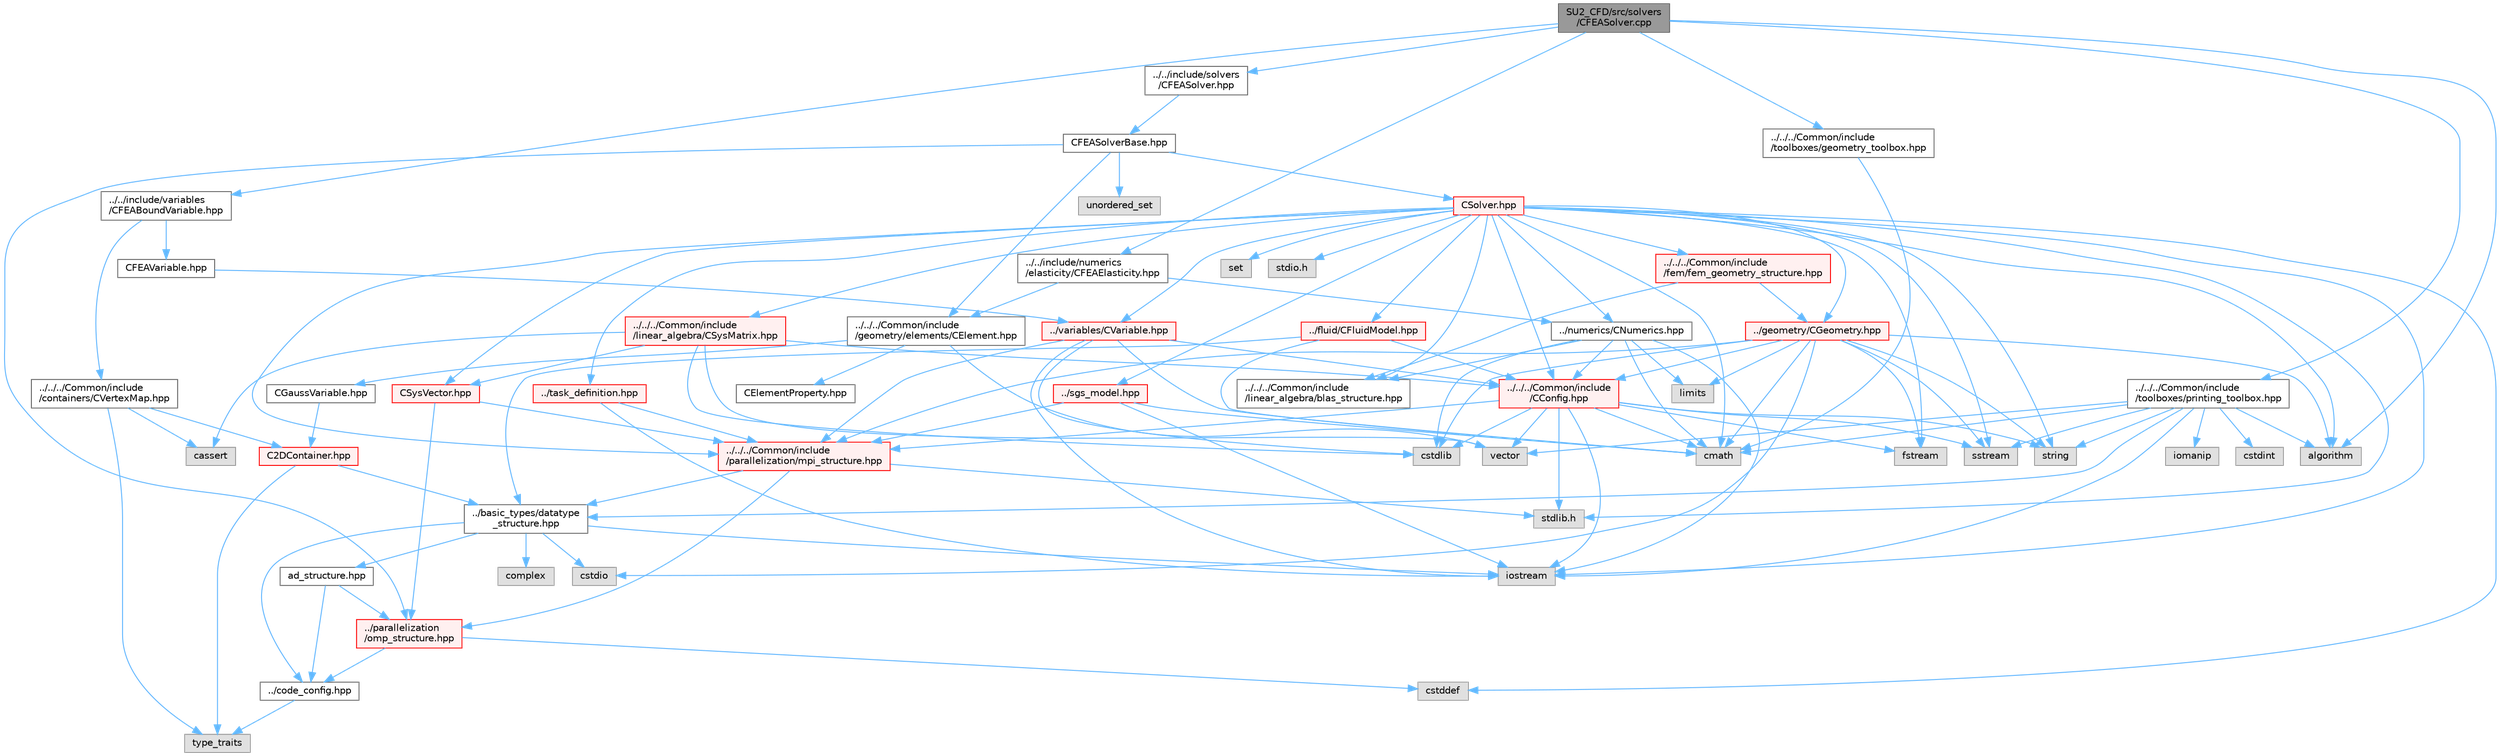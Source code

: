 digraph "SU2_CFD/src/solvers/CFEASolver.cpp"
{
 // LATEX_PDF_SIZE
  bgcolor="transparent";
  edge [fontname=Helvetica,fontsize=10,labelfontname=Helvetica,labelfontsize=10];
  node [fontname=Helvetica,fontsize=10,shape=box,height=0.2,width=0.4];
  Node1 [id="Node000001",label="SU2_CFD/src/solvers\l/CFEASolver.cpp",height=0.2,width=0.4,color="gray40", fillcolor="grey60", style="filled", fontcolor="black",tooltip="Main subroutines for solving direct FEM elasticity problems."];
  Node1 -> Node2 [id="edge1_Node000001_Node000002",color="steelblue1",style="solid",tooltip=" "];
  Node2 [id="Node000002",label="../../include/solvers\l/CFEASolver.hpp",height=0.2,width=0.4,color="grey40", fillcolor="white", style="filled",URL="$CFEASolver_8hpp.html",tooltip="Finite element solver for elasticity problems."];
  Node2 -> Node3 [id="edge2_Node000002_Node000003",color="steelblue1",style="solid",tooltip=" "];
  Node3 [id="Node000003",label="CFEASolverBase.hpp",height=0.2,width=0.4,color="grey40", fillcolor="white", style="filled",URL="$CFEASolverBase_8hpp.html",tooltip=" "];
  Node3 -> Node4 [id="edge3_Node000003_Node000004",color="steelblue1",style="solid",tooltip=" "];
  Node4 [id="Node000004",label="unordered_set",height=0.2,width=0.4,color="grey60", fillcolor="#E0E0E0", style="filled",tooltip=" "];
  Node3 -> Node5 [id="edge4_Node000003_Node000005",color="steelblue1",style="solid",tooltip=" "];
  Node5 [id="Node000005",label="CSolver.hpp",height=0.2,width=0.4,color="red", fillcolor="#FFF0F0", style="filled",URL="$CSolver_8hpp.html",tooltip="Headers of the CSolver class which is inherited by all of the other solvers."];
  Node5 -> Node6 [id="edge5_Node000005_Node000006",color="steelblue1",style="solid",tooltip=" "];
  Node6 [id="Node000006",label="../../../Common/include\l/parallelization/mpi_structure.hpp",height=0.2,width=0.4,color="red", fillcolor="#FFF0F0", style="filled",URL="$mpi__structure_8hpp.html",tooltip="Headers of the mpi interface for generalized datatypes. The subroutines and functions are in the mpi_..."];
  Node6 -> Node7 [id="edge6_Node000006_Node000007",color="steelblue1",style="solid",tooltip=" "];
  Node7 [id="Node000007",label="stdlib.h",height=0.2,width=0.4,color="grey60", fillcolor="#E0E0E0", style="filled",tooltip=" "];
  Node6 -> Node8 [id="edge7_Node000006_Node000008",color="steelblue1",style="solid",tooltip=" "];
  Node8 [id="Node000008",label="../basic_types/datatype\l_structure.hpp",height=0.2,width=0.4,color="grey40", fillcolor="white", style="filled",URL="$datatype__structure_8hpp.html",tooltip="Headers for generalized datatypes, defines an interface for AD types."];
  Node8 -> Node9 [id="edge8_Node000008_Node000009",color="steelblue1",style="solid",tooltip=" "];
  Node9 [id="Node000009",label="iostream",height=0.2,width=0.4,color="grey60", fillcolor="#E0E0E0", style="filled",tooltip=" "];
  Node8 -> Node10 [id="edge9_Node000008_Node000010",color="steelblue1",style="solid",tooltip=" "];
  Node10 [id="Node000010",label="complex",height=0.2,width=0.4,color="grey60", fillcolor="#E0E0E0", style="filled",tooltip=" "];
  Node8 -> Node11 [id="edge10_Node000008_Node000011",color="steelblue1",style="solid",tooltip=" "];
  Node11 [id="Node000011",label="cstdio",height=0.2,width=0.4,color="grey60", fillcolor="#E0E0E0", style="filled",tooltip=" "];
  Node8 -> Node12 [id="edge11_Node000008_Node000012",color="steelblue1",style="solid",tooltip=" "];
  Node12 [id="Node000012",label="../code_config.hpp",height=0.2,width=0.4,color="grey40", fillcolor="white", style="filled",URL="$code__config_8hpp.html",tooltip="Header file for collecting common macros, definitions and type configurations."];
  Node12 -> Node13 [id="edge12_Node000012_Node000013",color="steelblue1",style="solid",tooltip=" "];
  Node13 [id="Node000013",label="type_traits",height=0.2,width=0.4,color="grey60", fillcolor="#E0E0E0", style="filled",tooltip=" "];
  Node8 -> Node14 [id="edge13_Node000008_Node000014",color="steelblue1",style="solid",tooltip=" "];
  Node14 [id="Node000014",label="ad_structure.hpp",height=0.2,width=0.4,color="grey40", fillcolor="white", style="filled",URL="$ad__structure_8hpp.html",tooltip="Main routines for the algorithmic differentiation (AD) structure."];
  Node14 -> Node12 [id="edge14_Node000014_Node000012",color="steelblue1",style="solid",tooltip=" "];
  Node14 -> Node15 [id="edge15_Node000014_Node000015",color="steelblue1",style="solid",tooltip=" "];
  Node15 [id="Node000015",label="../parallelization\l/omp_structure.hpp",height=0.2,width=0.4,color="red", fillcolor="#FFF0F0", style="filled",URL="$omp__structure_8hpp.html",tooltip="OpenMP interface header, provides compatibility functions if the code is built without OpenMP support..."];
  Node15 -> Node16 [id="edge16_Node000015_Node000016",color="steelblue1",style="solid",tooltip=" "];
  Node16 [id="Node000016",label="cstddef",height=0.2,width=0.4,color="grey60", fillcolor="#E0E0E0", style="filled",tooltip=" "];
  Node15 -> Node12 [id="edge17_Node000015_Node000012",color="steelblue1",style="solid",tooltip=" "];
  Node6 -> Node15 [id="edge18_Node000006_Node000015",color="steelblue1",style="solid",tooltip=" "];
  Node5 -> Node19 [id="edge19_Node000005_Node000019",color="steelblue1",style="solid",tooltip=" "];
  Node19 [id="Node000019",label="cmath",height=0.2,width=0.4,color="grey60", fillcolor="#E0E0E0", style="filled",tooltip=" "];
  Node5 -> Node16 [id="edge20_Node000005_Node000016",color="steelblue1",style="solid",tooltip=" "];
  Node5 -> Node20 [id="edge21_Node000005_Node000020",color="steelblue1",style="solid",tooltip=" "];
  Node20 [id="Node000020",label="string",height=0.2,width=0.4,color="grey60", fillcolor="#E0E0E0", style="filled",tooltip=" "];
  Node5 -> Node21 [id="edge22_Node000005_Node000021",color="steelblue1",style="solid",tooltip=" "];
  Node21 [id="Node000021",label="fstream",height=0.2,width=0.4,color="grey60", fillcolor="#E0E0E0", style="filled",tooltip=" "];
  Node5 -> Node22 [id="edge23_Node000005_Node000022",color="steelblue1",style="solid",tooltip=" "];
  Node22 [id="Node000022",label="sstream",height=0.2,width=0.4,color="grey60", fillcolor="#E0E0E0", style="filled",tooltip=" "];
  Node5 -> Node23 [id="edge24_Node000005_Node000023",color="steelblue1",style="solid",tooltip=" "];
  Node23 [id="Node000023",label="algorithm",height=0.2,width=0.4,color="grey60", fillcolor="#E0E0E0", style="filled",tooltip=" "];
  Node5 -> Node9 [id="edge25_Node000005_Node000009",color="steelblue1",style="solid",tooltip=" "];
  Node5 -> Node24 [id="edge26_Node000005_Node000024",color="steelblue1",style="solid",tooltip=" "];
  Node24 [id="Node000024",label="set",height=0.2,width=0.4,color="grey60", fillcolor="#E0E0E0", style="filled",tooltip=" "];
  Node5 -> Node7 [id="edge27_Node000005_Node000007",color="steelblue1",style="solid",tooltip=" "];
  Node5 -> Node25 [id="edge28_Node000005_Node000025",color="steelblue1",style="solid",tooltip=" "];
  Node25 [id="Node000025",label="stdio.h",height=0.2,width=0.4,color="grey60", fillcolor="#E0E0E0", style="filled",tooltip=" "];
  Node5 -> Node26 [id="edge29_Node000005_Node000026",color="steelblue1",style="solid",tooltip=" "];
  Node26 [id="Node000026",label="../fluid/CFluidModel.hpp",height=0.2,width=0.4,color="red", fillcolor="#FFF0F0", style="filled",URL="$CFluidModel_8hpp.html",tooltip="Defines the main fluid model class for thermophysical properties."];
  Node26 -> Node19 [id="edge30_Node000026_Node000019",color="steelblue1",style="solid",tooltip=" "];
  Node26 -> Node28 [id="edge31_Node000026_Node000028",color="steelblue1",style="solid",tooltip=" "];
  Node28 [id="Node000028",label="../../../Common/include\l/CConfig.hpp",height=0.2,width=0.4,color="red", fillcolor="#FFF0F0", style="filled",URL="$CConfig_8hpp.html",tooltip="All the information about the definition of the physical problem. The subroutines and functions are i..."];
  Node28 -> Node6 [id="edge32_Node000028_Node000006",color="steelblue1",style="solid",tooltip=" "];
  Node28 -> Node9 [id="edge33_Node000028_Node000009",color="steelblue1",style="solid",tooltip=" "];
  Node28 -> Node29 [id="edge34_Node000028_Node000029",color="steelblue1",style="solid",tooltip=" "];
  Node29 [id="Node000029",label="cstdlib",height=0.2,width=0.4,color="grey60", fillcolor="#E0E0E0", style="filled",tooltip=" "];
  Node28 -> Node21 [id="edge35_Node000028_Node000021",color="steelblue1",style="solid",tooltip=" "];
  Node28 -> Node22 [id="edge36_Node000028_Node000022",color="steelblue1",style="solid",tooltip=" "];
  Node28 -> Node20 [id="edge37_Node000028_Node000020",color="steelblue1",style="solid",tooltip=" "];
  Node28 -> Node31 [id="edge38_Node000028_Node000031",color="steelblue1",style="solid",tooltip=" "];
  Node31 [id="Node000031",label="vector",height=0.2,width=0.4,color="grey60", fillcolor="#E0E0E0", style="filled",tooltip=" "];
  Node28 -> Node7 [id="edge39_Node000028_Node000007",color="steelblue1",style="solid",tooltip=" "];
  Node28 -> Node19 [id="edge40_Node000028_Node000019",color="steelblue1",style="solid",tooltip=" "];
  Node26 -> Node8 [id="edge41_Node000026_Node000008",color="steelblue1",style="solid",tooltip=" "];
  Node5 -> Node50 [id="edge42_Node000005_Node000050",color="steelblue1",style="solid",tooltip=" "];
  Node50 [id="Node000050",label="../task_definition.hpp",height=0.2,width=0.4,color="red", fillcolor="#FFF0F0", style="filled",URL="$task__definition_8hpp.html",tooltip="Header of the task definition class for the SU2 solvers."];
  Node50 -> Node6 [id="edge43_Node000050_Node000006",color="steelblue1",style="solid",tooltip=" "];
  Node50 -> Node9 [id="edge44_Node000050_Node000009",color="steelblue1",style="solid",tooltip=" "];
  Node5 -> Node52 [id="edge45_Node000005_Node000052",color="steelblue1",style="solid",tooltip=" "];
  Node52 [id="Node000052",label="../numerics/CNumerics.hpp",height=0.2,width=0.4,color="grey40", fillcolor="white", style="filled",URL="$CNumerics_8hpp.html",tooltip="Declaration of the base numerics class, the implementation is in the CNumerics.cpp file."];
  Node52 -> Node19 [id="edge46_Node000052_Node000019",color="steelblue1",style="solid",tooltip=" "];
  Node52 -> Node9 [id="edge47_Node000052_Node000009",color="steelblue1",style="solid",tooltip=" "];
  Node52 -> Node53 [id="edge48_Node000052_Node000053",color="steelblue1",style="solid",tooltip=" "];
  Node53 [id="Node000053",label="limits",height=0.2,width=0.4,color="grey60", fillcolor="#E0E0E0", style="filled",tooltip=" "];
  Node52 -> Node29 [id="edge49_Node000052_Node000029",color="steelblue1",style="solid",tooltip=" "];
  Node52 -> Node28 [id="edge50_Node000052_Node000028",color="steelblue1",style="solid",tooltip=" "];
  Node52 -> Node54 [id="edge51_Node000052_Node000054",color="steelblue1",style="solid",tooltip=" "];
  Node54 [id="Node000054",label="../../../Common/include\l/linear_algebra/blas_structure.hpp",height=0.2,width=0.4,color="grey40", fillcolor="white", style="filled",URL="$blas__structure_8hpp.html",tooltip="Include files and headers of the functions for matrix and vector operations, which are typically foun..."];
  Node5 -> Node55 [id="edge52_Node000005_Node000055",color="steelblue1",style="solid",tooltip=" "];
  Node55 [id="Node000055",label="../sgs_model.hpp",height=0.2,width=0.4,color="red", fillcolor="#FFF0F0", style="filled",URL="$sgs__model_8hpp.html",tooltip="Headers of the LES subgrid scale models of the SU2 solvers."];
  Node55 -> Node6 [id="edge53_Node000055_Node000006",color="steelblue1",style="solid",tooltip=" "];
  Node55 -> Node9 [id="edge54_Node000055_Node000009",color="steelblue1",style="solid",tooltip=" "];
  Node55 -> Node19 [id="edge55_Node000055_Node000019",color="steelblue1",style="solid",tooltip=" "];
  Node5 -> Node57 [id="edge56_Node000005_Node000057",color="steelblue1",style="solid",tooltip=" "];
  Node57 [id="Node000057",label="../../../Common/include\l/fem/fem_geometry_structure.hpp",height=0.2,width=0.4,color="red", fillcolor="#FFF0F0", style="filled",URL="$fem__geometry__structure_8hpp.html",tooltip="Headers of the main subroutines for creating the geometrical structure for the FEM solver...."];
  Node57 -> Node58 [id="edge57_Node000057_Node000058",color="steelblue1",style="solid",tooltip=" "];
  Node58 [id="Node000058",label="../geometry/CGeometry.hpp",height=0.2,width=0.4,color="red", fillcolor="#FFF0F0", style="filled",URL="$CGeometry_8hpp.html",tooltip="Headers of the main subroutines for creating the geometrical structure. The subroutines and functions..."];
  Node58 -> Node53 [id="edge58_Node000058_Node000053",color="steelblue1",style="solid",tooltip=" "];
  Node58 -> Node6 [id="edge59_Node000058_Node000006",color="steelblue1",style="solid",tooltip=" "];
  Node58 -> Node20 [id="edge60_Node000058_Node000020",color="steelblue1",style="solid",tooltip=" "];
  Node58 -> Node21 [id="edge61_Node000058_Node000021",color="steelblue1",style="solid",tooltip=" "];
  Node58 -> Node22 [id="edge62_Node000058_Node000022",color="steelblue1",style="solid",tooltip=" "];
  Node58 -> Node19 [id="edge63_Node000058_Node000019",color="steelblue1",style="solid",tooltip=" "];
  Node58 -> Node23 [id="edge64_Node000058_Node000023",color="steelblue1",style="solid",tooltip=" "];
  Node58 -> Node11 [id="edge65_Node000058_Node000011",color="steelblue1",style="solid",tooltip=" "];
  Node58 -> Node29 [id="edge66_Node000058_Node000029",color="steelblue1",style="solid",tooltip=" "];
  Node58 -> Node28 [id="edge67_Node000058_Node000028",color="steelblue1",style="solid",tooltip=" "];
  Node57 -> Node54 [id="edge68_Node000057_Node000054",color="steelblue1",style="solid",tooltip=" "];
  Node5 -> Node58 [id="edge69_Node000005_Node000058",color="steelblue1",style="solid",tooltip=" "];
  Node5 -> Node28 [id="edge70_Node000005_Node000028",color="steelblue1",style="solid",tooltip=" "];
  Node5 -> Node77 [id="edge71_Node000005_Node000077",color="steelblue1",style="solid",tooltip=" "];
  Node77 [id="Node000077",label="../../../Common/include\l/linear_algebra/CSysMatrix.hpp",height=0.2,width=0.4,color="red", fillcolor="#FFF0F0", style="filled",URL="$CSysMatrix_8hpp.html",tooltip="Declaration of the block-sparse matrix class. The implemtation is in CSysMatrix.cpp."];
  Node77 -> Node28 [id="edge72_Node000077_Node000028",color="steelblue1",style="solid",tooltip=" "];
  Node77 -> Node78 [id="edge73_Node000077_Node000078",color="steelblue1",style="solid",tooltip=" "];
  Node78 [id="Node000078",label="CSysVector.hpp",height=0.2,width=0.4,color="red", fillcolor="#FFF0F0", style="filled",URL="$CSysVector_8hpp.html",tooltip="Declararion and inlines of the vector class used in the solution of large, distributed,..."];
  Node78 -> Node6 [id="edge74_Node000078_Node000006",color="steelblue1",style="solid",tooltip=" "];
  Node78 -> Node15 [id="edge75_Node000078_Node000015",color="steelblue1",style="solid",tooltip=" "];
  Node77 -> Node29 [id="edge76_Node000077_Node000029",color="steelblue1",style="solid",tooltip=" "];
  Node77 -> Node31 [id="edge77_Node000077_Node000031",color="steelblue1",style="solid",tooltip=" "];
  Node77 -> Node36 [id="edge78_Node000077_Node000036",color="steelblue1",style="solid",tooltip=" "];
  Node36 [id="Node000036",label="cassert",height=0.2,width=0.4,color="grey60", fillcolor="#E0E0E0", style="filled",tooltip=" "];
  Node5 -> Node78 [id="edge79_Node000005_Node000078",color="steelblue1",style="solid",tooltip=" "];
  Node5 -> Node54 [id="edge80_Node000005_Node000054",color="steelblue1",style="solid",tooltip=" "];
  Node5 -> Node90 [id="edge81_Node000005_Node000090",color="steelblue1",style="solid",tooltip=" "];
  Node90 [id="Node000090",label="../variables/CVariable.hpp",height=0.2,width=0.4,color="red", fillcolor="#FFF0F0", style="filled",URL="$CVariable_8hpp.html",tooltip="Declaration and inlines of the parent class for defining problem variables, function definitions in f..."];
  Node90 -> Node6 [id="edge82_Node000090_Node000006",color="steelblue1",style="solid",tooltip=" "];
  Node90 -> Node19 [id="edge83_Node000090_Node000019",color="steelblue1",style="solid",tooltip=" "];
  Node90 -> Node9 [id="edge84_Node000090_Node000009",color="steelblue1",style="solid",tooltip=" "];
  Node90 -> Node29 [id="edge85_Node000090_Node000029",color="steelblue1",style="solid",tooltip=" "];
  Node90 -> Node28 [id="edge86_Node000090_Node000028",color="steelblue1",style="solid",tooltip=" "];
  Node3 -> Node91 [id="edge87_Node000003_Node000091",color="steelblue1",style="solid",tooltip=" "];
  Node91 [id="Node000091",label="../../../Common/include\l/geometry/elements/CElement.hpp",height=0.2,width=0.4,color="grey40", fillcolor="white", style="filled",URL="$CElement_8hpp.html",tooltip="Main header of the Finite Element structure declaring the abstract interface and the available finite..."];
  Node91 -> Node92 [id="edge88_Node000091_Node000092",color="steelblue1",style="solid",tooltip=" "];
  Node92 [id="Node000092",label="CGaussVariable.hpp",height=0.2,width=0.4,color="grey40", fillcolor="white", style="filled",URL="$CGaussVariable_8hpp.html",tooltip="Light-weight class to store Gaussian point information."];
  Node92 -> Node38 [id="edge89_Node000092_Node000038",color="steelblue1",style="solid",tooltip=" "];
  Node38 [id="Node000038",label="C2DContainer.hpp",height=0.2,width=0.4,color="red", fillcolor="#FFF0F0", style="filled",URL="$C2DContainer_8hpp.html",tooltip="A templated vector/matrix object."];
  Node38 -> Node8 [id="edge90_Node000038_Node000008",color="steelblue1",style="solid",tooltip=" "];
  Node38 -> Node13 [id="edge91_Node000038_Node000013",color="steelblue1",style="solid",tooltip=" "];
  Node91 -> Node93 [id="edge92_Node000091_Node000093",color="steelblue1",style="solid",tooltip=" "];
  Node93 [id="Node000093",label="CElementProperty.hpp",height=0.2,width=0.4,color="grey40", fillcolor="white", style="filled",URL="$CElementProperty_8hpp.html",tooltip="Light classes to define finite element properties."];
  Node91 -> Node31 [id="edge93_Node000091_Node000031",color="steelblue1",style="solid",tooltip=" "];
  Node3 -> Node15 [id="edge94_Node000003_Node000015",color="steelblue1",style="solid",tooltip=" "];
  Node1 -> Node94 [id="edge95_Node000001_Node000094",color="steelblue1",style="solid",tooltip=" "];
  Node94 [id="Node000094",label="../../include/variables\l/CFEABoundVariable.hpp",height=0.2,width=0.4,color="grey40", fillcolor="white", style="filled",URL="$CFEABoundVariable_8hpp.html",tooltip="Class for defining the variables on the FEA boundaries for FSI applications."];
  Node94 -> Node95 [id="edge96_Node000094_Node000095",color="steelblue1",style="solid",tooltip=" "];
  Node95 [id="Node000095",label="CFEAVariable.hpp",height=0.2,width=0.4,color="grey40", fillcolor="white", style="filled",URL="$CFEAVariable_8hpp.html",tooltip="Class for defining the variables of the FEM structural problem."];
  Node95 -> Node90 [id="edge97_Node000095_Node000090",color="steelblue1",style="solid",tooltip=" "];
  Node94 -> Node96 [id="edge98_Node000094_Node000096",color="steelblue1",style="solid",tooltip=" "];
  Node96 [id="Node000096",label="../../../Common/include\l/containers/CVertexMap.hpp",height=0.2,width=0.4,color="grey40", fillcolor="white", style="filled",URL="$CVertexMap_8hpp.html",tooltip="An index to index lookup vector."];
  Node96 -> Node38 [id="edge99_Node000096_Node000038",color="steelblue1",style="solid",tooltip=" "];
  Node96 -> Node13 [id="edge100_Node000096_Node000013",color="steelblue1",style="solid",tooltip=" "];
  Node96 -> Node36 [id="edge101_Node000096_Node000036",color="steelblue1",style="solid",tooltip=" "];
  Node1 -> Node97 [id="edge102_Node000001_Node000097",color="steelblue1",style="solid",tooltip=" "];
  Node97 [id="Node000097",label="../../include/numerics\l/elasticity/CFEAElasticity.hpp",height=0.2,width=0.4,color="grey40", fillcolor="white", style="filled",URL="$CFEAElasticity_8hpp.html",tooltip="Declaration and inlines of the base class for elasticity problems."];
  Node97 -> Node52 [id="edge103_Node000097_Node000052",color="steelblue1",style="solid",tooltip=" "];
  Node97 -> Node91 [id="edge104_Node000097_Node000091",color="steelblue1",style="solid",tooltip=" "];
  Node1 -> Node98 [id="edge105_Node000001_Node000098",color="steelblue1",style="solid",tooltip=" "];
  Node98 [id="Node000098",label="../../../Common/include\l/toolboxes/printing_toolbox.hpp",height=0.2,width=0.4,color="grey40", fillcolor="white", style="filled",URL="$printing__toolbox_8hpp.html",tooltip="Header file for the printing toolbox."];
  Node98 -> Node9 [id="edge106_Node000098_Node000009",color="steelblue1",style="solid",tooltip=" "];
  Node98 -> Node82 [id="edge107_Node000098_Node000082",color="steelblue1",style="solid",tooltip=" "];
  Node82 [id="Node000082",label="iomanip",height=0.2,width=0.4,color="grey60", fillcolor="#E0E0E0", style="filled",tooltip=" "];
  Node98 -> Node42 [id="edge108_Node000098_Node000042",color="steelblue1",style="solid",tooltip=" "];
  Node42 [id="Node000042",label="cstdint",height=0.2,width=0.4,color="grey60", fillcolor="#E0E0E0", style="filled",tooltip=" "];
  Node98 -> Node31 [id="edge109_Node000098_Node000031",color="steelblue1",style="solid",tooltip=" "];
  Node98 -> Node20 [id="edge110_Node000098_Node000020",color="steelblue1",style="solid",tooltip=" "];
  Node98 -> Node22 [id="edge111_Node000098_Node000022",color="steelblue1",style="solid",tooltip=" "];
  Node98 -> Node19 [id="edge112_Node000098_Node000019",color="steelblue1",style="solid",tooltip=" "];
  Node98 -> Node23 [id="edge113_Node000098_Node000023",color="steelblue1",style="solid",tooltip=" "];
  Node98 -> Node8 [id="edge114_Node000098_Node000008",color="steelblue1",style="solid",tooltip=" "];
  Node1 -> Node99 [id="edge115_Node000001_Node000099",color="steelblue1",style="solid",tooltip=" "];
  Node99 [id="Node000099",label="../../../Common/include\l/toolboxes/geometry_toolbox.hpp",height=0.2,width=0.4,color="grey40", fillcolor="white", style="filled",URL="$geometry__toolbox_8hpp.html",tooltip="Collection of common lightweight geometry-oriented methods."];
  Node99 -> Node19 [id="edge116_Node000099_Node000019",color="steelblue1",style="solid",tooltip=" "];
  Node1 -> Node23 [id="edge117_Node000001_Node000023",color="steelblue1",style="solid",tooltip=" "];
}
